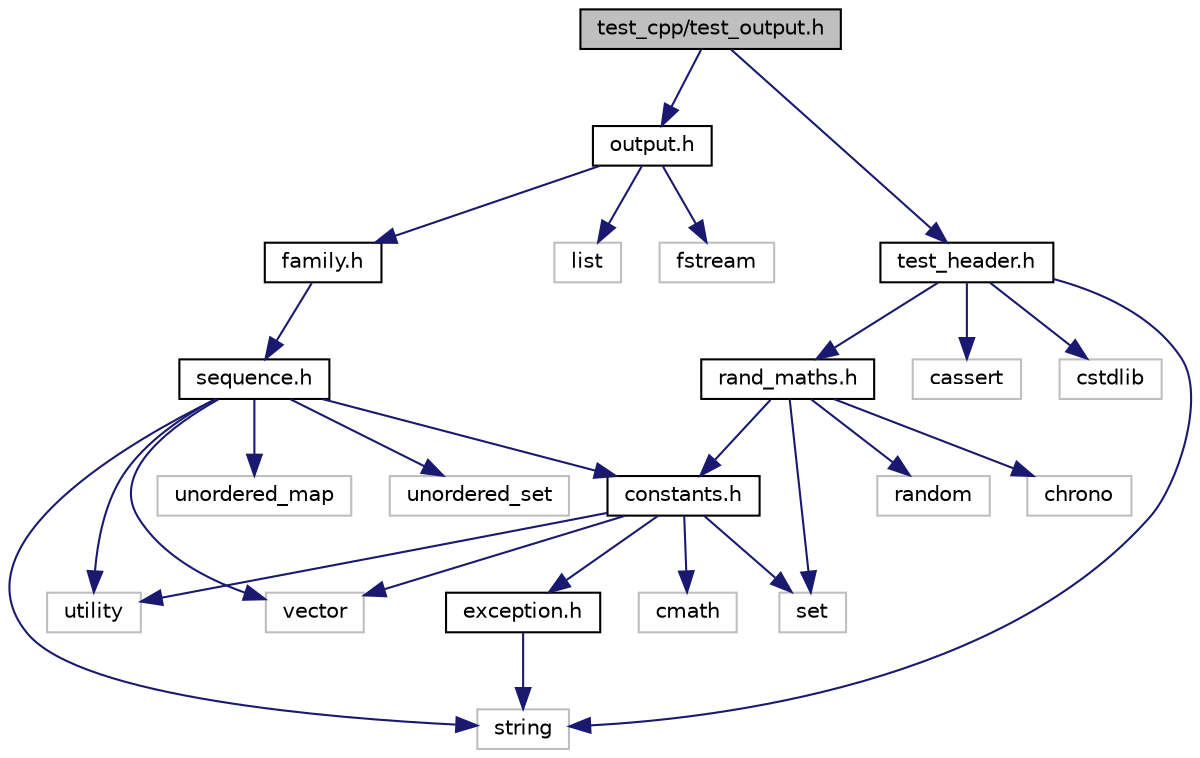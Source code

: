 digraph "test_cpp/test_output.h"
{
 // LATEX_PDF_SIZE
  edge [fontname="Helvetica",fontsize="10",labelfontname="Helvetica",labelfontsize="10"];
  node [fontname="Helvetica",fontsize="10",shape=record];
  Node1 [label="test_cpp/test_output.h",height=0.2,width=0.4,color="black", fillcolor="grey75", style="filled", fontcolor="black",tooltip="To test the functionality of the Output class."];
  Node1 -> Node2 [color="midnightblue",fontsize="10",style="solid"];
  Node2 [label="test_header.h",height=0.2,width=0.4,color="black", fillcolor="white", style="filled",URL="$test__header_8h.html",tooltip=" "];
  Node2 -> Node3 [color="midnightblue",fontsize="10",style="solid"];
  Node3 [label="cassert",height=0.2,width=0.4,color="grey75", fillcolor="white", style="filled",tooltip=" "];
  Node2 -> Node4 [color="midnightblue",fontsize="10",style="solid"];
  Node4 [label="cstdlib",height=0.2,width=0.4,color="grey75", fillcolor="white", style="filled",tooltip=" "];
  Node2 -> Node5 [color="midnightblue",fontsize="10",style="solid"];
  Node5 [label="string",height=0.2,width=0.4,color="grey75", fillcolor="white", style="filled",tooltip=" "];
  Node2 -> Node6 [color="midnightblue",fontsize="10",style="solid"];
  Node6 [label="rand_maths.h",height=0.2,width=0.4,color="black", fillcolor="white", style="filled",URL="$rand__maths_8h.html",tooltip="Declaration of the global random number generator."];
  Node6 -> Node7 [color="midnightblue",fontsize="10",style="solid"];
  Node7 [label="constants.h",height=0.2,width=0.4,color="black", fillcolor="white", style="filled",URL="$constants_8h.html",tooltip="Definitions for enums/constants/functions that are used everywhere."];
  Node7 -> Node8 [color="midnightblue",fontsize="10",style="solid"];
  Node8 [label="exception.h",height=0.2,width=0.4,color="black", fillcolor="white", style="filled",URL="$exception_8h.html",tooltip="Basic exception class that can store an error message."];
  Node8 -> Node5 [color="midnightblue",fontsize="10",style="solid"];
  Node7 -> Node9 [color="midnightblue",fontsize="10",style="solid"];
  Node9 [label="cmath",height=0.2,width=0.4,color="grey75", fillcolor="white", style="filled",tooltip=" "];
  Node7 -> Node10 [color="midnightblue",fontsize="10",style="solid"];
  Node10 [label="set",height=0.2,width=0.4,color="grey75", fillcolor="white", style="filled",tooltip=" "];
  Node7 -> Node11 [color="midnightblue",fontsize="10",style="solid"];
  Node11 [label="utility",height=0.2,width=0.4,color="grey75", fillcolor="white", style="filled",tooltip=" "];
  Node7 -> Node12 [color="midnightblue",fontsize="10",style="solid"];
  Node12 [label="vector",height=0.2,width=0.4,color="grey75", fillcolor="white", style="filled",tooltip=" "];
  Node6 -> Node13 [color="midnightblue",fontsize="10",style="solid"];
  Node13 [label="chrono",height=0.2,width=0.4,color="grey75", fillcolor="white", style="filled",tooltip=" "];
  Node6 -> Node14 [color="midnightblue",fontsize="10",style="solid"];
  Node14 [label="random",height=0.2,width=0.4,color="grey75", fillcolor="white", style="filled",tooltip=" "];
  Node6 -> Node10 [color="midnightblue",fontsize="10",style="solid"];
  Node1 -> Node15 [color="midnightblue",fontsize="10",style="solid"];
  Node15 [label="output.h",height=0.2,width=0.4,color="black", fillcolor="white", style="filled",URL="$output_8h.html",tooltip="To output the results of our simulation to a file."];
  Node15 -> Node16 [color="midnightblue",fontsize="10",style="solid"];
  Node16 [label="family.h",height=0.2,width=0.4,color="black", fillcolor="white", style="filled",URL="$family_8h.html",tooltip="To store a set of sequences that can recombine with each other."];
  Node16 -> Node17 [color="midnightblue",fontsize="10",style="solid"];
  Node17 [label="sequence.h",height=0.2,width=0.4,color="black", fillcolor="white", style="filled",URL="$sequence_8h.html",tooltip="To store a DNA sequence and the mutations that it has undergone."];
  Node17 -> Node7 [color="midnightblue",fontsize="10",style="solid"];
  Node17 -> Node5 [color="midnightblue",fontsize="10",style="solid"];
  Node17 -> Node18 [color="midnightblue",fontsize="10",style="solid"];
  Node18 [label="unordered_map",height=0.2,width=0.4,color="grey75", fillcolor="white", style="filled",tooltip=" "];
  Node17 -> Node19 [color="midnightblue",fontsize="10",style="solid"];
  Node19 [label="unordered_set",height=0.2,width=0.4,color="grey75", fillcolor="white", style="filled",tooltip=" "];
  Node17 -> Node11 [color="midnightblue",fontsize="10",style="solid"];
  Node17 -> Node12 [color="midnightblue",fontsize="10",style="solid"];
  Node15 -> Node20 [color="midnightblue",fontsize="10",style="solid"];
  Node20 [label="fstream",height=0.2,width=0.4,color="grey75", fillcolor="white", style="filled",tooltip=" "];
  Node15 -> Node21 [color="midnightblue",fontsize="10",style="solid"];
  Node21 [label="list",height=0.2,width=0.4,color="grey75", fillcolor="white", style="filled",tooltip=" "];
}
